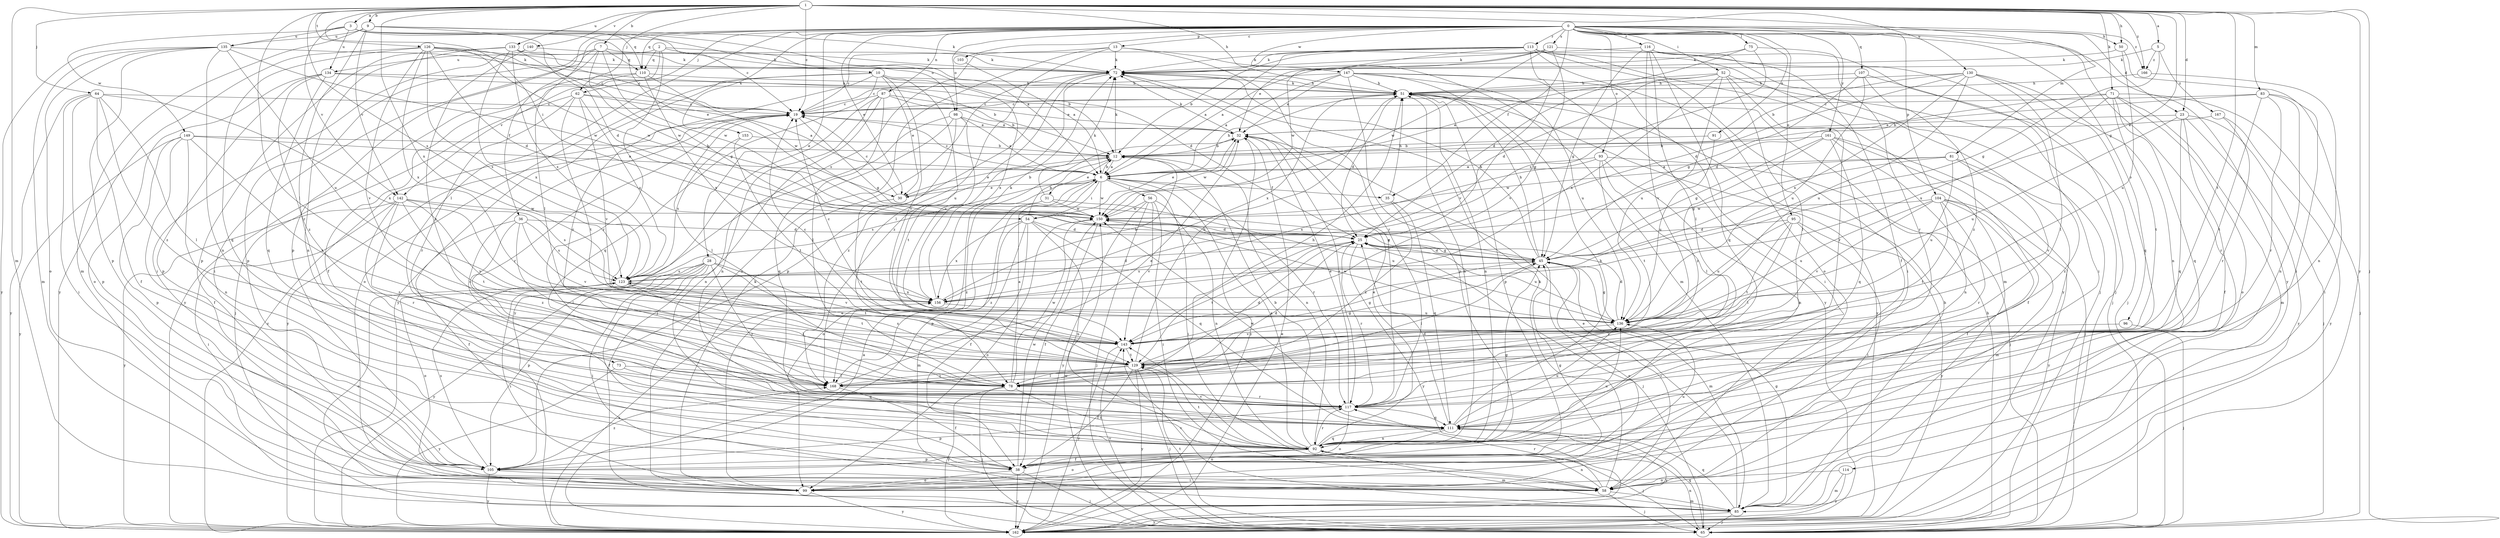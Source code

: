 strict digraph  {
0;
1;
2;
3;
5;
6;
7;
9;
10;
12;
13;
19;
23;
25;
28;
30;
31;
32;
35;
36;
38;
45;
50;
51;
52;
54;
56;
58;
62;
64;
65;
71;
72;
73;
75;
78;
81;
83;
85;
87;
91;
92;
93;
95;
96;
98;
99;
103;
104;
105;
107;
110;
111;
113;
114;
116;
117;
121;
123;
126;
129;
130;
133;
134;
135;
136;
140;
142;
143;
147;
149;
150;
153;
156;
161;
162;
166;
167;
168;
0 -> 13  [label=c];
0 -> 23  [label=d];
0 -> 28  [label=e];
0 -> 30  [label=e];
0 -> 35  [label=f];
0 -> 50  [label=h];
0 -> 52  [label=i];
0 -> 62  [label=j];
0 -> 73  [label=l];
0 -> 75  [label=l];
0 -> 78  [label=l];
0 -> 87  [label=n];
0 -> 91  [label=n];
0 -> 93  [label=o];
0 -> 95  [label=o];
0 -> 96  [label=o];
0 -> 98  [label=o];
0 -> 103  [label=p];
0 -> 104  [label=p];
0 -> 105  [label=p];
0 -> 107  [label=q];
0 -> 110  [label=q];
0 -> 113  [label=r];
0 -> 114  [label=r];
0 -> 116  [label=r];
0 -> 121  [label=s];
0 -> 147  [label=w];
0 -> 153  [label=x];
0 -> 161  [label=y];
0 -> 162  [label=y];
0 -> 166  [label=z];
1 -> 3  [label=a];
1 -> 5  [label=a];
1 -> 7  [label=b];
1 -> 9  [label=b];
1 -> 19  [label=c];
1 -> 23  [label=d];
1 -> 45  [label=g];
1 -> 50  [label=h];
1 -> 51  [label=h];
1 -> 54  [label=i];
1 -> 62  [label=j];
1 -> 64  [label=j];
1 -> 65  [label=j];
1 -> 71  [label=k];
1 -> 78  [label=l];
1 -> 81  [label=m];
1 -> 83  [label=m];
1 -> 85  [label=m];
1 -> 123  [label=s];
1 -> 126  [label=t];
1 -> 129  [label=t];
1 -> 130  [label=u];
1 -> 133  [label=u];
1 -> 140  [label=v];
1 -> 156  [label=x];
1 -> 162  [label=y];
1 -> 166  [label=z];
2 -> 10  [label=b];
2 -> 25  [label=d];
2 -> 110  [label=q];
2 -> 117  [label=r];
2 -> 134  [label=u];
2 -> 142  [label=v];
3 -> 19  [label=c];
3 -> 30  [label=e];
3 -> 98  [label=o];
3 -> 110  [label=q];
3 -> 134  [label=u];
3 -> 135  [label=u];
3 -> 142  [label=v];
3 -> 149  [label=w];
5 -> 45  [label=g];
5 -> 72  [label=k];
5 -> 166  [label=z];
5 -> 167  [label=z];
6 -> 12  [label=b];
6 -> 19  [label=c];
6 -> 30  [label=e];
6 -> 35  [label=f];
6 -> 51  [label=h];
6 -> 54  [label=i];
6 -> 56  [label=i];
6 -> 58  [label=i];
6 -> 99  [label=o];
6 -> 105  [label=p];
6 -> 117  [label=r];
6 -> 123  [label=s];
6 -> 150  [label=w];
7 -> 36  [label=f];
7 -> 45  [label=g];
7 -> 58  [label=i];
7 -> 72  [label=k];
7 -> 105  [label=p];
7 -> 110  [label=q];
7 -> 150  [label=w];
9 -> 6  [label=a];
9 -> 25  [label=d];
9 -> 72  [label=k];
9 -> 85  [label=m];
9 -> 117  [label=r];
9 -> 135  [label=u];
9 -> 142  [label=v];
10 -> 30  [label=e];
10 -> 51  [label=h];
10 -> 99  [label=o];
10 -> 111  [label=q];
10 -> 136  [label=u];
10 -> 143  [label=v];
10 -> 156  [label=x];
10 -> 162  [label=y];
10 -> 168  [label=z];
12 -> 6  [label=a];
12 -> 30  [label=e];
12 -> 31  [label=e];
12 -> 72  [label=k];
12 -> 92  [label=n];
13 -> 72  [label=k];
13 -> 78  [label=l];
13 -> 85  [label=m];
13 -> 99  [label=o];
13 -> 117  [label=r];
13 -> 123  [label=s];
19 -> 32  [label=e];
19 -> 45  [label=g];
19 -> 78  [label=l];
19 -> 117  [label=r];
19 -> 162  [label=y];
23 -> 32  [label=e];
23 -> 38  [label=f];
23 -> 65  [label=j];
23 -> 111  [label=q];
23 -> 136  [label=u];
23 -> 162  [label=y];
25 -> 45  [label=g];
25 -> 65  [label=j];
25 -> 117  [label=r];
25 -> 129  [label=t];
25 -> 136  [label=u];
25 -> 162  [label=y];
28 -> 38  [label=f];
28 -> 58  [label=i];
28 -> 99  [label=o];
28 -> 105  [label=p];
28 -> 117  [label=r];
28 -> 123  [label=s];
28 -> 129  [label=t];
28 -> 143  [label=v];
28 -> 162  [label=y];
30 -> 12  [label=b];
30 -> 19  [label=c];
30 -> 129  [label=t];
31 -> 72  [label=k];
31 -> 136  [label=u];
31 -> 150  [label=w];
31 -> 168  [label=z];
32 -> 12  [label=b];
32 -> 72  [label=k];
32 -> 117  [label=r];
32 -> 150  [label=w];
32 -> 162  [label=y];
35 -> 51  [label=h];
35 -> 111  [label=q];
35 -> 168  [label=z];
36 -> 25  [label=d];
36 -> 38  [label=f];
36 -> 78  [label=l];
36 -> 123  [label=s];
36 -> 143  [label=v];
36 -> 168  [label=z];
38 -> 45  [label=g];
38 -> 65  [label=j];
38 -> 99  [label=o];
38 -> 136  [label=u];
38 -> 150  [label=w];
38 -> 162  [label=y];
45 -> 25  [label=d];
45 -> 51  [label=h];
45 -> 58  [label=i];
45 -> 72  [label=k];
45 -> 78  [label=l];
45 -> 85  [label=m];
45 -> 99  [label=o];
45 -> 123  [label=s];
50 -> 58  [label=i];
50 -> 72  [label=k];
50 -> 136  [label=u];
51 -> 19  [label=c];
51 -> 25  [label=d];
51 -> 72  [label=k];
51 -> 92  [label=n];
51 -> 105  [label=p];
51 -> 156  [label=x];
51 -> 162  [label=y];
52 -> 6  [label=a];
52 -> 25  [label=d];
52 -> 51  [label=h];
52 -> 65  [label=j];
52 -> 78  [label=l];
52 -> 117  [label=r];
52 -> 136  [label=u];
52 -> 156  [label=x];
54 -> 12  [label=b];
54 -> 25  [label=d];
54 -> 32  [label=e];
54 -> 38  [label=f];
54 -> 85  [label=m];
54 -> 92  [label=n];
54 -> 111  [label=q];
54 -> 156  [label=x];
54 -> 168  [label=z];
56 -> 58  [label=i];
56 -> 65  [label=j];
56 -> 92  [label=n];
56 -> 143  [label=v];
56 -> 150  [label=w];
56 -> 162  [label=y];
58 -> 65  [label=j];
58 -> 72  [label=k];
58 -> 85  [label=m];
58 -> 92  [label=n];
58 -> 117  [label=r];
62 -> 6  [label=a];
62 -> 19  [label=c];
62 -> 65  [label=j];
62 -> 117  [label=r];
62 -> 123  [label=s];
62 -> 129  [label=t];
62 -> 143  [label=v];
64 -> 19  [label=c];
64 -> 38  [label=f];
64 -> 58  [label=i];
64 -> 78  [label=l];
64 -> 105  [label=p];
64 -> 156  [label=x];
64 -> 162  [label=y];
64 -> 168  [label=z];
65 -> 51  [label=h];
65 -> 92  [label=n];
65 -> 111  [label=q];
65 -> 129  [label=t];
65 -> 143  [label=v];
65 -> 150  [label=w];
71 -> 19  [label=c];
71 -> 25  [label=d];
71 -> 65  [label=j];
71 -> 85  [label=m];
71 -> 99  [label=o];
71 -> 111  [label=q];
71 -> 129  [label=t];
71 -> 156  [label=x];
72 -> 51  [label=h];
72 -> 105  [label=p];
72 -> 117  [label=r];
72 -> 143  [label=v];
72 -> 168  [label=z];
73 -> 78  [label=l];
73 -> 111  [label=q];
73 -> 162  [label=y];
75 -> 25  [label=d];
75 -> 72  [label=k];
75 -> 117  [label=r];
75 -> 123  [label=s];
78 -> 6  [label=a];
78 -> 25  [label=d];
78 -> 51  [label=h];
78 -> 65  [label=j];
78 -> 92  [label=n];
78 -> 150  [label=w];
78 -> 162  [label=y];
81 -> 6  [label=a];
81 -> 45  [label=g];
81 -> 136  [label=u];
81 -> 143  [label=v];
81 -> 150  [label=w];
81 -> 168  [label=z];
83 -> 12  [label=b];
83 -> 19  [label=c];
83 -> 58  [label=i];
83 -> 92  [label=n];
83 -> 117  [label=r];
83 -> 129  [label=t];
85 -> 32  [label=e];
85 -> 45  [label=g];
85 -> 51  [label=h];
85 -> 65  [label=j];
85 -> 111  [label=q];
85 -> 143  [label=v];
85 -> 162  [label=y];
87 -> 12  [label=b];
87 -> 19  [label=c];
87 -> 32  [label=e];
87 -> 65  [label=j];
87 -> 78  [label=l];
87 -> 92  [label=n];
87 -> 162  [label=y];
91 -> 12  [label=b];
91 -> 136  [label=u];
92 -> 6  [label=a];
92 -> 12  [label=b];
92 -> 19  [label=c];
92 -> 32  [label=e];
92 -> 38  [label=f];
92 -> 45  [label=g];
92 -> 51  [label=h];
92 -> 65  [label=j];
92 -> 85  [label=m];
92 -> 99  [label=o];
92 -> 105  [label=p];
92 -> 111  [label=q];
92 -> 117  [label=r];
92 -> 129  [label=t];
92 -> 136  [label=u];
92 -> 143  [label=v];
93 -> 6  [label=a];
93 -> 65  [label=j];
93 -> 78  [label=l];
93 -> 92  [label=n];
93 -> 129  [label=t];
93 -> 156  [label=x];
95 -> 25  [label=d];
95 -> 58  [label=i];
95 -> 78  [label=l];
95 -> 129  [label=t];
95 -> 136  [label=u];
95 -> 162  [label=y];
96 -> 65  [label=j];
96 -> 143  [label=v];
98 -> 6  [label=a];
98 -> 32  [label=e];
98 -> 92  [label=n];
98 -> 111  [label=q];
98 -> 129  [label=t];
98 -> 168  [label=z];
99 -> 32  [label=e];
99 -> 72  [label=k];
99 -> 162  [label=y];
103 -> 6  [label=a];
104 -> 38  [label=f];
104 -> 85  [label=m];
104 -> 117  [label=r];
104 -> 129  [label=t];
104 -> 136  [label=u];
104 -> 143  [label=v];
104 -> 150  [label=w];
104 -> 162  [label=y];
105 -> 58  [label=i];
105 -> 123  [label=s];
105 -> 162  [label=y];
105 -> 168  [label=z];
107 -> 45  [label=g];
107 -> 51  [label=h];
107 -> 65  [label=j];
107 -> 136  [label=u];
107 -> 168  [label=z];
110 -> 38  [label=f];
110 -> 51  [label=h];
110 -> 150  [label=w];
110 -> 156  [label=x];
110 -> 162  [label=y];
111 -> 25  [label=d];
111 -> 51  [label=h];
111 -> 92  [label=n];
111 -> 99  [label=o];
111 -> 136  [label=u];
111 -> 150  [label=w];
111 -> 162  [label=y];
113 -> 6  [label=a];
113 -> 12  [label=b];
113 -> 19  [label=c];
113 -> 58  [label=i];
113 -> 65  [label=j];
113 -> 72  [label=k];
113 -> 85  [label=m];
113 -> 99  [label=o];
113 -> 143  [label=v];
113 -> 150  [label=w];
113 -> 162  [label=y];
114 -> 85  [label=m];
114 -> 99  [label=o];
114 -> 162  [label=y];
116 -> 38  [label=f];
116 -> 45  [label=g];
116 -> 58  [label=i];
116 -> 72  [label=k];
116 -> 78  [label=l];
116 -> 111  [label=q];
116 -> 143  [label=v];
117 -> 32  [label=e];
117 -> 99  [label=o];
117 -> 105  [label=p];
117 -> 111  [label=q];
121 -> 6  [label=a];
121 -> 32  [label=e];
121 -> 65  [label=j];
121 -> 72  [label=k];
121 -> 143  [label=v];
121 -> 150  [label=w];
123 -> 25  [label=d];
123 -> 58  [label=i];
123 -> 78  [label=l];
123 -> 99  [label=o];
123 -> 129  [label=t];
123 -> 156  [label=x];
126 -> 12  [label=b];
126 -> 19  [label=c];
126 -> 25  [label=d];
126 -> 72  [label=k];
126 -> 111  [label=q];
126 -> 123  [label=s];
126 -> 143  [label=v];
126 -> 150  [label=w];
126 -> 156  [label=x];
126 -> 162  [label=y];
129 -> 25  [label=d];
129 -> 38  [label=f];
129 -> 45  [label=g];
129 -> 51  [label=h];
129 -> 65  [label=j];
129 -> 78  [label=l];
129 -> 123  [label=s];
129 -> 162  [label=y];
129 -> 168  [label=z];
130 -> 12  [label=b];
130 -> 25  [label=d];
130 -> 51  [label=h];
130 -> 78  [label=l];
130 -> 92  [label=n];
130 -> 111  [label=q];
130 -> 136  [label=u];
130 -> 156  [label=x];
133 -> 19  [label=c];
133 -> 72  [label=k];
133 -> 92  [label=n];
133 -> 105  [label=p];
133 -> 123  [label=s];
133 -> 150  [label=w];
133 -> 156  [label=x];
134 -> 12  [label=b];
134 -> 51  [label=h];
134 -> 99  [label=o];
134 -> 105  [label=p];
134 -> 111  [label=q];
134 -> 168  [label=z];
135 -> 72  [label=k];
135 -> 85  [label=m];
135 -> 92  [label=n];
135 -> 99  [label=o];
135 -> 105  [label=p];
135 -> 136  [label=u];
135 -> 150  [label=w];
135 -> 162  [label=y];
136 -> 19  [label=c];
136 -> 25  [label=d];
136 -> 45  [label=g];
136 -> 143  [label=v];
136 -> 150  [label=w];
140 -> 58  [label=i];
140 -> 72  [label=k];
140 -> 168  [label=z];
142 -> 58  [label=i];
142 -> 117  [label=r];
142 -> 123  [label=s];
142 -> 129  [label=t];
142 -> 143  [label=v];
142 -> 150  [label=w];
142 -> 162  [label=y];
142 -> 168  [label=z];
143 -> 19  [label=c];
143 -> 45  [label=g];
143 -> 129  [label=t];
143 -> 162  [label=y];
147 -> 6  [label=a];
147 -> 19  [label=c];
147 -> 32  [label=e];
147 -> 45  [label=g];
147 -> 51  [label=h];
147 -> 58  [label=i];
147 -> 105  [label=p];
147 -> 136  [label=u];
147 -> 162  [label=y];
149 -> 6  [label=a];
149 -> 12  [label=b];
149 -> 38  [label=f];
149 -> 92  [label=n];
149 -> 105  [label=p];
149 -> 129  [label=t];
149 -> 162  [label=y];
150 -> 25  [label=d];
150 -> 38  [label=f];
150 -> 45  [label=g];
150 -> 99  [label=o];
153 -> 12  [label=b];
153 -> 123  [label=s];
153 -> 129  [label=t];
156 -> 12  [label=b];
156 -> 72  [label=k];
156 -> 136  [label=u];
161 -> 12  [label=b];
161 -> 38  [label=f];
161 -> 45  [label=g];
161 -> 65  [label=j];
161 -> 92  [label=n];
161 -> 111  [label=q];
161 -> 168  [label=z];
162 -> 6  [label=a];
162 -> 19  [label=c];
162 -> 32  [label=e];
162 -> 156  [label=x];
166 -> 51  [label=h];
166 -> 92  [label=n];
167 -> 32  [label=e];
167 -> 117  [label=r];
167 -> 162  [label=y];
168 -> 32  [label=e];
168 -> 38  [label=f];
168 -> 117  [label=r];
}
